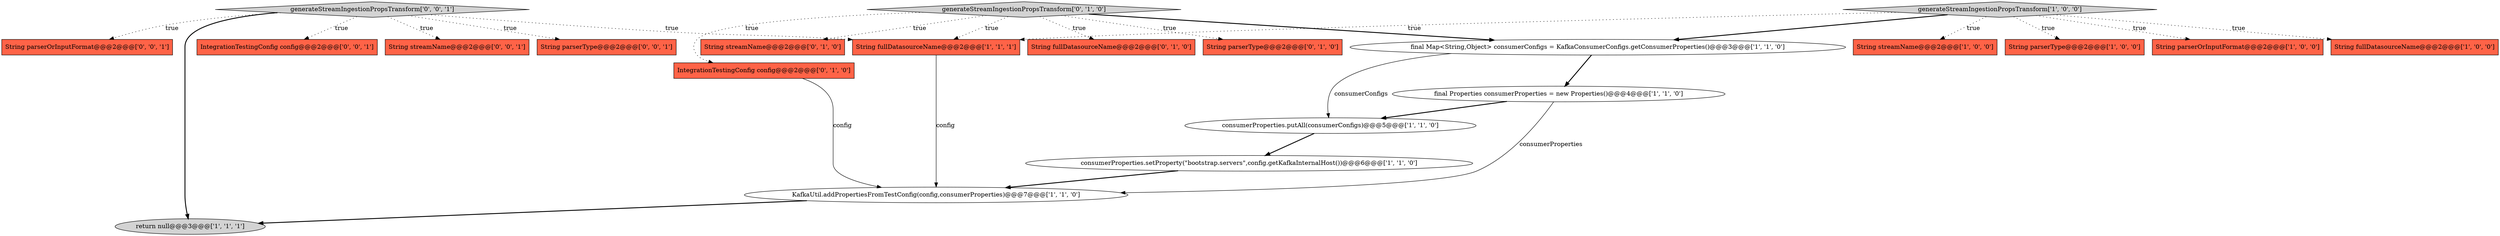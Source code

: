 digraph {
7 [style = filled, label = "return null@@@3@@@['1', '1', '1']", fillcolor = lightgray, shape = ellipse image = "AAA0AAABBB1BBB"];
9 [style = filled, label = "String streamName@@@2@@@['1', '0', '0']", fillcolor = tomato, shape = box image = "AAA0AAABBB1BBB"];
14 [style = filled, label = "String fullDatasourceName@@@2@@@['0', '1', '0']", fillcolor = tomato, shape = box image = "AAA0AAABBB2BBB"];
15 [style = filled, label = "generateStreamIngestionPropsTransform['0', '1', '0']", fillcolor = lightgray, shape = diamond image = "AAA0AAABBB2BBB"];
19 [style = filled, label = "String streamName@@@2@@@['0', '0', '1']", fillcolor = tomato, shape = box image = "AAA0AAABBB3BBB"];
21 [style = filled, label = "generateStreamIngestionPropsTransform['0', '0', '1']", fillcolor = lightgray, shape = diamond image = "AAA0AAABBB3BBB"];
11 [style = filled, label = "consumerProperties.putAll(consumerConfigs)@@@5@@@['1', '1', '0']", fillcolor = white, shape = ellipse image = "AAA0AAABBB1BBB"];
1 [style = filled, label = "String parserType@@@2@@@['1', '0', '0']", fillcolor = tomato, shape = box image = "AAA0AAABBB1BBB"];
20 [style = filled, label = "String parserType@@@2@@@['0', '0', '1']", fillcolor = tomato, shape = box image = "AAA0AAABBB3BBB"];
17 [style = filled, label = "String parserOrInputFormat@@@2@@@['0', '0', '1']", fillcolor = tomato, shape = box image = "AAA0AAABBB3BBB"];
5 [style = filled, label = "KafkaUtil.addPropertiesFromTestConfig(config,consumerProperties)@@@7@@@['1', '1', '0']", fillcolor = white, shape = ellipse image = "AAA0AAABBB1BBB"];
10 [style = filled, label = "String fullDatasourceName@@@2@@@['1', '1', '1']", fillcolor = tomato, shape = box image = "AAA0AAABBB1BBB"];
8 [style = filled, label = "final Properties consumerProperties = new Properties()@@@4@@@['1', '1', '0']", fillcolor = white, shape = ellipse image = "AAA0AAABBB1BBB"];
12 [style = filled, label = "IntegrationTestingConfig config@@@2@@@['0', '1', '0']", fillcolor = tomato, shape = box image = "AAA0AAABBB2BBB"];
16 [style = filled, label = "String parserType@@@2@@@['0', '1', '0']", fillcolor = tomato, shape = box image = "AAA0AAABBB2BBB"];
13 [style = filled, label = "String streamName@@@2@@@['0', '1', '0']", fillcolor = tomato, shape = box image = "AAA0AAABBB2BBB"];
2 [style = filled, label = "generateStreamIngestionPropsTransform['1', '0', '0']", fillcolor = lightgray, shape = diamond image = "AAA0AAABBB1BBB"];
3 [style = filled, label = "String parserOrInputFormat@@@2@@@['1', '0', '0']", fillcolor = tomato, shape = box image = "AAA0AAABBB1BBB"];
18 [style = filled, label = "IntegrationTestingConfig config@@@2@@@['0', '0', '1']", fillcolor = tomato, shape = box image = "AAA0AAABBB3BBB"];
4 [style = filled, label = "consumerProperties.setProperty(\"bootstrap.servers\",config.getKafkaInternalHost())@@@6@@@['1', '1', '0']", fillcolor = white, shape = ellipse image = "AAA0AAABBB1BBB"];
0 [style = filled, label = "String fullDatasourceName@@@2@@@['1', '0', '0']", fillcolor = tomato, shape = box image = "AAA0AAABBB1BBB"];
6 [style = filled, label = "final Map<String,Object> consumerConfigs = KafkaConsumerConfigs.getConsumerProperties()@@@3@@@['1', '1', '0']", fillcolor = white, shape = ellipse image = "AAA0AAABBB1BBB"];
2->3 [style = dotted, label="true"];
6->11 [style = solid, label="consumerConfigs"];
2->0 [style = dotted, label="true"];
21->20 [style = dotted, label="true"];
21->18 [style = dotted, label="true"];
2->6 [style = bold, label=""];
11->4 [style = bold, label=""];
15->10 [style = dotted, label="true"];
15->6 [style = bold, label=""];
21->17 [style = dotted, label="true"];
8->5 [style = solid, label="consumerProperties"];
21->10 [style = dotted, label="true"];
15->14 [style = dotted, label="true"];
15->16 [style = dotted, label="true"];
15->13 [style = dotted, label="true"];
10->5 [style = solid, label="config"];
2->9 [style = dotted, label="true"];
2->1 [style = dotted, label="true"];
21->19 [style = dotted, label="true"];
6->8 [style = bold, label=""];
15->12 [style = dotted, label="true"];
21->7 [style = bold, label=""];
5->7 [style = bold, label=""];
8->11 [style = bold, label=""];
4->5 [style = bold, label=""];
2->10 [style = dotted, label="true"];
12->5 [style = solid, label="config"];
}
